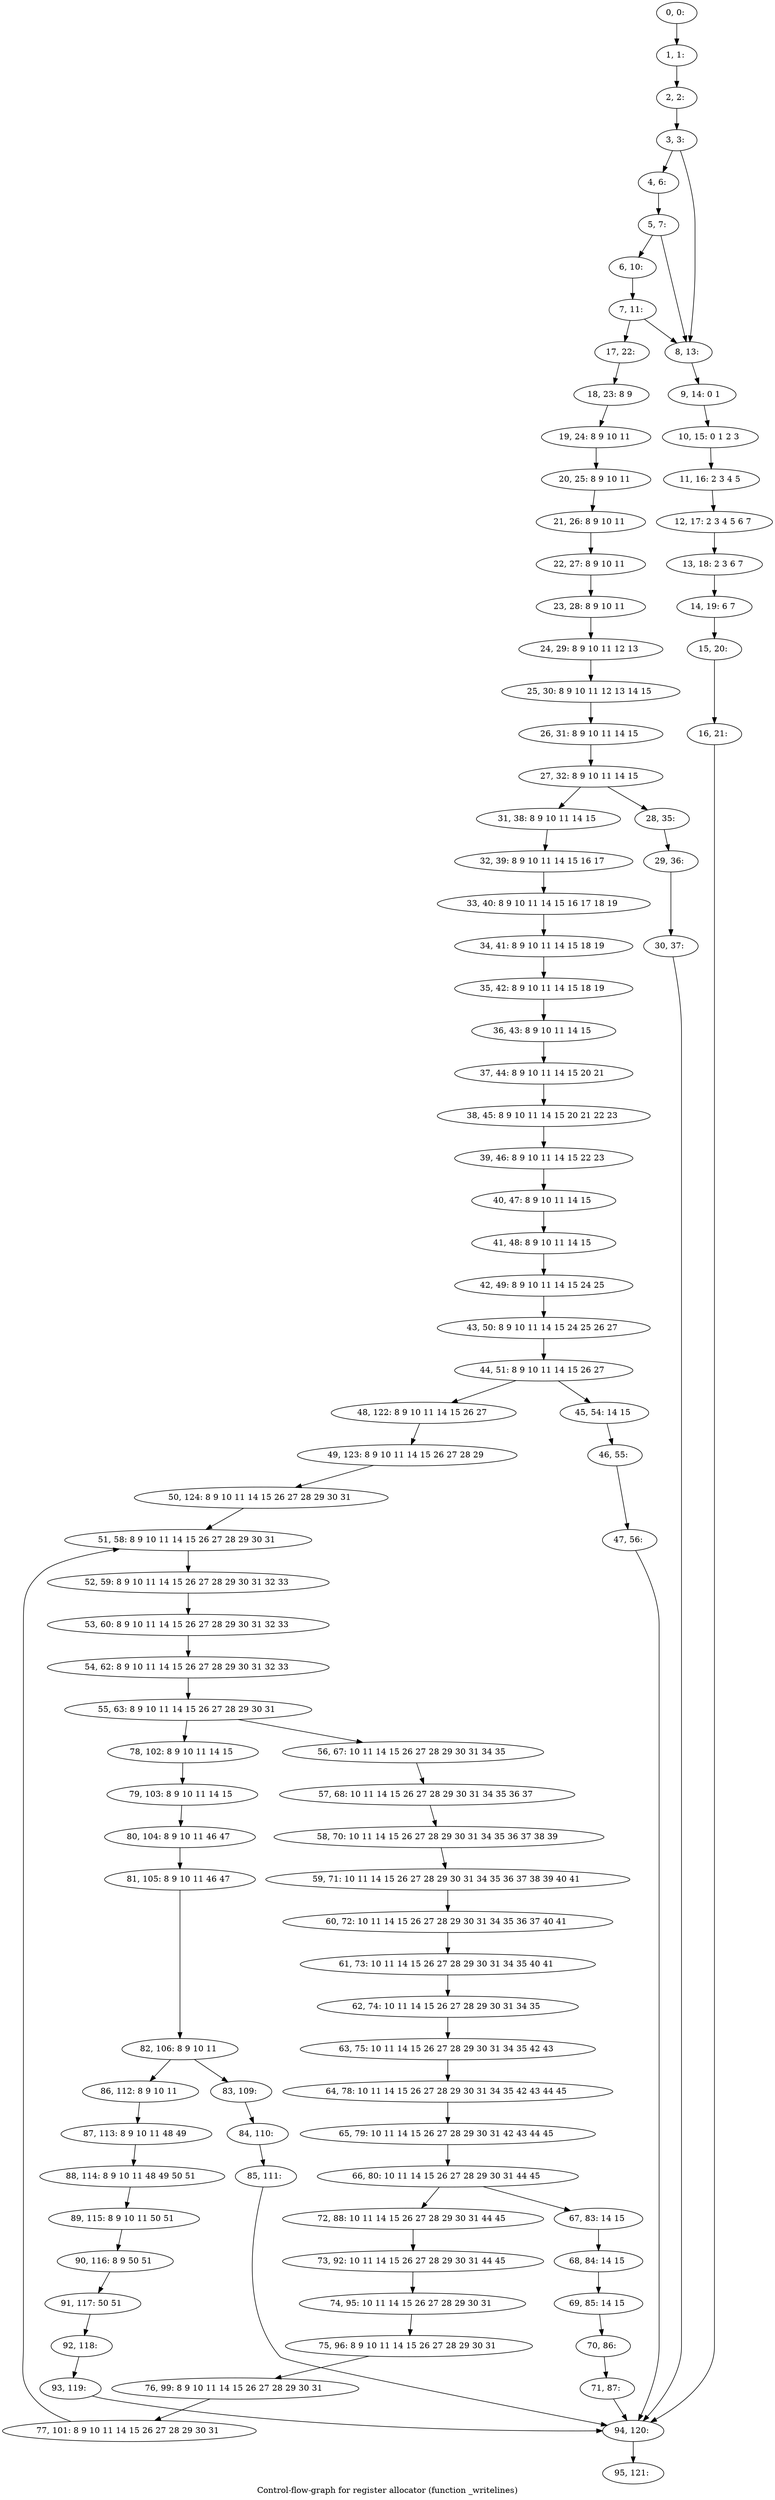 digraph G {
graph [label="Control-flow-graph for register allocator (function _writelines)"]
0[label="0, 0: "];
1[label="1, 1: "];
2[label="2, 2: "];
3[label="3, 3: "];
4[label="4, 6: "];
5[label="5, 7: "];
6[label="6, 10: "];
7[label="7, 11: "];
8[label="8, 13: "];
9[label="9, 14: 0 1 "];
10[label="10, 15: 0 1 2 3 "];
11[label="11, 16: 2 3 4 5 "];
12[label="12, 17: 2 3 4 5 6 7 "];
13[label="13, 18: 2 3 6 7 "];
14[label="14, 19: 6 7 "];
15[label="15, 20: "];
16[label="16, 21: "];
17[label="17, 22: "];
18[label="18, 23: 8 9 "];
19[label="19, 24: 8 9 10 11 "];
20[label="20, 25: 8 9 10 11 "];
21[label="21, 26: 8 9 10 11 "];
22[label="22, 27: 8 9 10 11 "];
23[label="23, 28: 8 9 10 11 "];
24[label="24, 29: 8 9 10 11 12 13 "];
25[label="25, 30: 8 9 10 11 12 13 14 15 "];
26[label="26, 31: 8 9 10 11 14 15 "];
27[label="27, 32: 8 9 10 11 14 15 "];
28[label="28, 35: "];
29[label="29, 36: "];
30[label="30, 37: "];
31[label="31, 38: 8 9 10 11 14 15 "];
32[label="32, 39: 8 9 10 11 14 15 16 17 "];
33[label="33, 40: 8 9 10 11 14 15 16 17 18 19 "];
34[label="34, 41: 8 9 10 11 14 15 18 19 "];
35[label="35, 42: 8 9 10 11 14 15 18 19 "];
36[label="36, 43: 8 9 10 11 14 15 "];
37[label="37, 44: 8 9 10 11 14 15 20 21 "];
38[label="38, 45: 8 9 10 11 14 15 20 21 22 23 "];
39[label="39, 46: 8 9 10 11 14 15 22 23 "];
40[label="40, 47: 8 9 10 11 14 15 "];
41[label="41, 48: 8 9 10 11 14 15 "];
42[label="42, 49: 8 9 10 11 14 15 24 25 "];
43[label="43, 50: 8 9 10 11 14 15 24 25 26 27 "];
44[label="44, 51: 8 9 10 11 14 15 26 27 "];
45[label="45, 54: 14 15 "];
46[label="46, 55: "];
47[label="47, 56: "];
48[label="48, 122: 8 9 10 11 14 15 26 27 "];
49[label="49, 123: 8 9 10 11 14 15 26 27 28 29 "];
50[label="50, 124: 8 9 10 11 14 15 26 27 28 29 30 31 "];
51[label="51, 58: 8 9 10 11 14 15 26 27 28 29 30 31 "];
52[label="52, 59: 8 9 10 11 14 15 26 27 28 29 30 31 32 33 "];
53[label="53, 60: 8 9 10 11 14 15 26 27 28 29 30 31 32 33 "];
54[label="54, 62: 8 9 10 11 14 15 26 27 28 29 30 31 32 33 "];
55[label="55, 63: 8 9 10 11 14 15 26 27 28 29 30 31 "];
56[label="56, 67: 10 11 14 15 26 27 28 29 30 31 34 35 "];
57[label="57, 68: 10 11 14 15 26 27 28 29 30 31 34 35 36 37 "];
58[label="58, 70: 10 11 14 15 26 27 28 29 30 31 34 35 36 37 38 39 "];
59[label="59, 71: 10 11 14 15 26 27 28 29 30 31 34 35 36 37 38 39 40 41 "];
60[label="60, 72: 10 11 14 15 26 27 28 29 30 31 34 35 36 37 40 41 "];
61[label="61, 73: 10 11 14 15 26 27 28 29 30 31 34 35 40 41 "];
62[label="62, 74: 10 11 14 15 26 27 28 29 30 31 34 35 "];
63[label="63, 75: 10 11 14 15 26 27 28 29 30 31 34 35 42 43 "];
64[label="64, 78: 10 11 14 15 26 27 28 29 30 31 34 35 42 43 44 45 "];
65[label="65, 79: 10 11 14 15 26 27 28 29 30 31 42 43 44 45 "];
66[label="66, 80: 10 11 14 15 26 27 28 29 30 31 44 45 "];
67[label="67, 83: 14 15 "];
68[label="68, 84: 14 15 "];
69[label="69, 85: 14 15 "];
70[label="70, 86: "];
71[label="71, 87: "];
72[label="72, 88: 10 11 14 15 26 27 28 29 30 31 44 45 "];
73[label="73, 92: 10 11 14 15 26 27 28 29 30 31 44 45 "];
74[label="74, 95: 10 11 14 15 26 27 28 29 30 31 "];
75[label="75, 96: 8 9 10 11 14 15 26 27 28 29 30 31 "];
76[label="76, 99: 8 9 10 11 14 15 26 27 28 29 30 31 "];
77[label="77, 101: 8 9 10 11 14 15 26 27 28 29 30 31 "];
78[label="78, 102: 8 9 10 11 14 15 "];
79[label="79, 103: 8 9 10 11 14 15 "];
80[label="80, 104: 8 9 10 11 46 47 "];
81[label="81, 105: 8 9 10 11 46 47 "];
82[label="82, 106: 8 9 10 11 "];
83[label="83, 109: "];
84[label="84, 110: "];
85[label="85, 111: "];
86[label="86, 112: 8 9 10 11 "];
87[label="87, 113: 8 9 10 11 48 49 "];
88[label="88, 114: 8 9 10 11 48 49 50 51 "];
89[label="89, 115: 8 9 10 11 50 51 "];
90[label="90, 116: 8 9 50 51 "];
91[label="91, 117: 50 51 "];
92[label="92, 118: "];
93[label="93, 119: "];
94[label="94, 120: "];
95[label="95, 121: "];
0->1 ;
1->2 ;
2->3 ;
3->4 ;
3->8 ;
4->5 ;
5->6 ;
5->8 ;
6->7 ;
7->8 ;
7->17 ;
8->9 ;
9->10 ;
10->11 ;
11->12 ;
12->13 ;
13->14 ;
14->15 ;
15->16 ;
16->94 ;
17->18 ;
18->19 ;
19->20 ;
20->21 ;
21->22 ;
22->23 ;
23->24 ;
24->25 ;
25->26 ;
26->27 ;
27->28 ;
27->31 ;
28->29 ;
29->30 ;
30->94 ;
31->32 ;
32->33 ;
33->34 ;
34->35 ;
35->36 ;
36->37 ;
37->38 ;
38->39 ;
39->40 ;
40->41 ;
41->42 ;
42->43 ;
43->44 ;
44->45 ;
44->48 ;
45->46 ;
46->47 ;
47->94 ;
48->49 ;
49->50 ;
50->51 ;
51->52 ;
52->53 ;
53->54 ;
54->55 ;
55->56 ;
55->78 ;
56->57 ;
57->58 ;
58->59 ;
59->60 ;
60->61 ;
61->62 ;
62->63 ;
63->64 ;
64->65 ;
65->66 ;
66->67 ;
66->72 ;
67->68 ;
68->69 ;
69->70 ;
70->71 ;
71->94 ;
72->73 ;
73->74 ;
74->75 ;
75->76 ;
76->77 ;
77->51 ;
78->79 ;
79->80 ;
80->81 ;
81->82 ;
82->83 ;
82->86 ;
83->84 ;
84->85 ;
85->94 ;
86->87 ;
87->88 ;
88->89 ;
89->90 ;
90->91 ;
91->92 ;
92->93 ;
93->94 ;
94->95 ;
}
